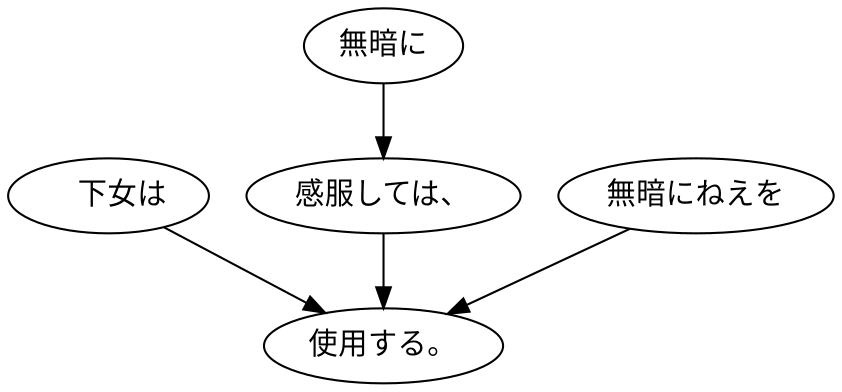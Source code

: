 digraph graph950 {
	node0 [label="　下女は"];
	node1 [label="無暗に"];
	node2 [label="感服しては、"];
	node3 [label="無暗にねえを"];
	node4 [label="使用する。"];
	node0 -> node4;
	node1 -> node2;
	node2 -> node4;
	node3 -> node4;
}

